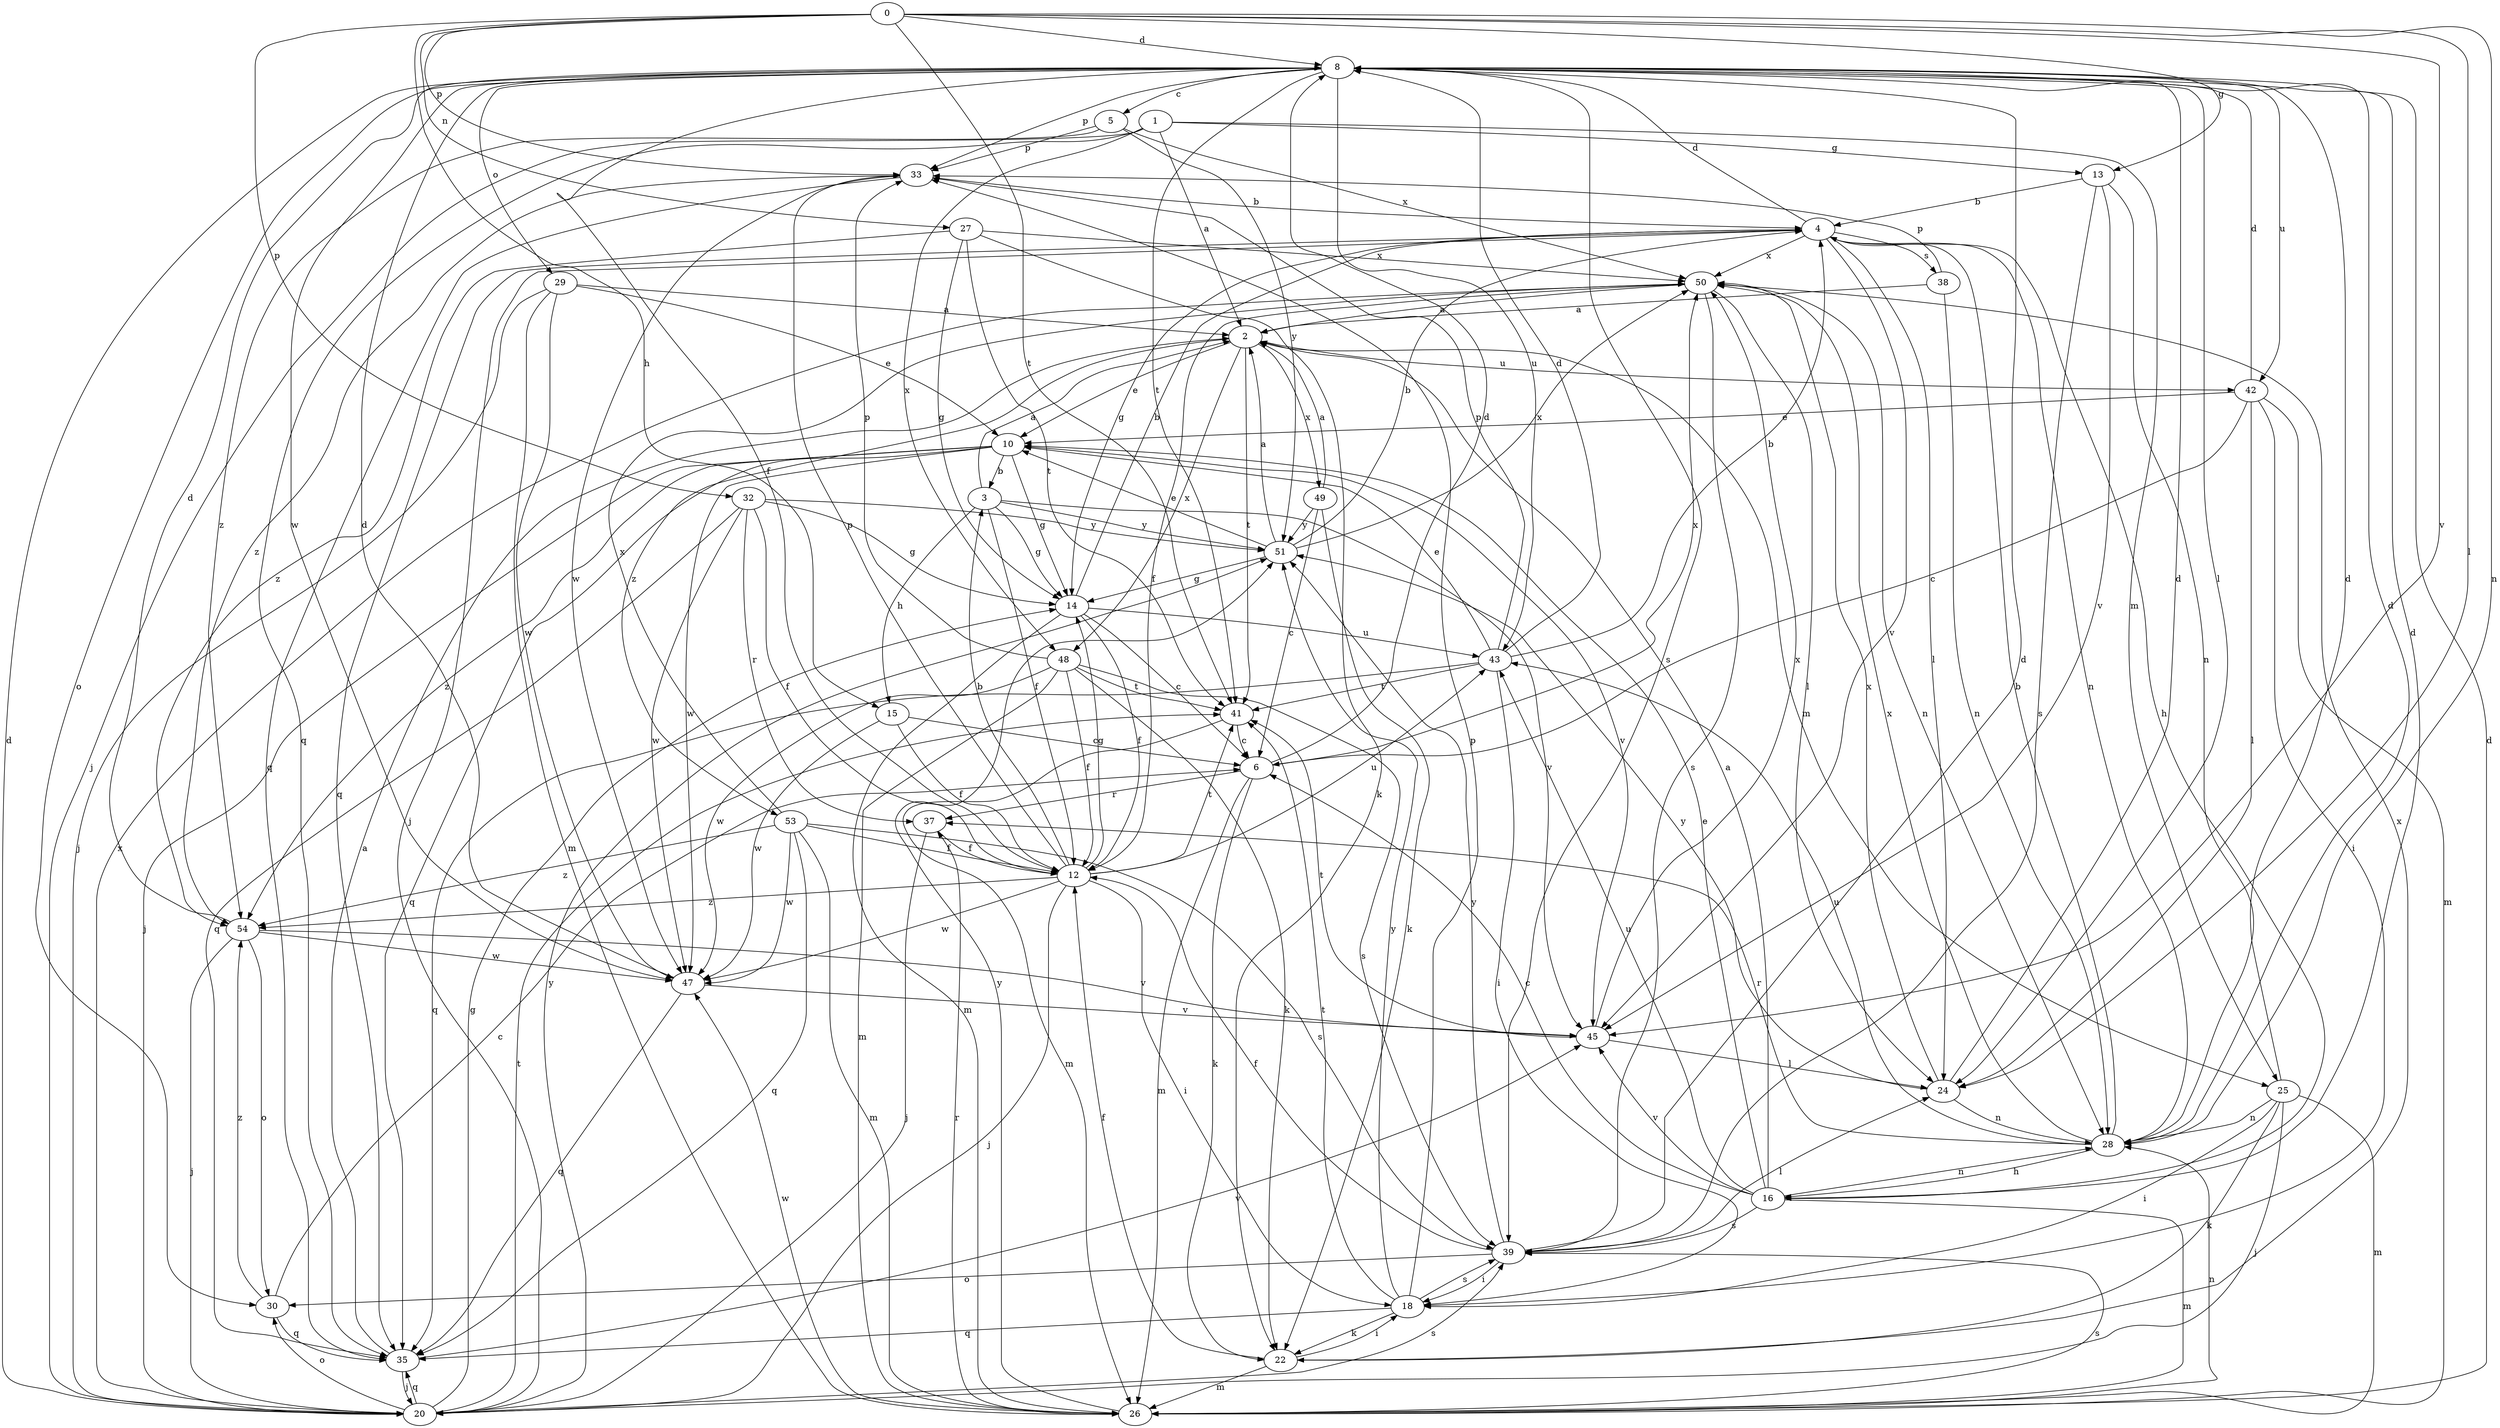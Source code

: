 strict digraph  {
0;
1;
2;
3;
4;
5;
6;
8;
10;
12;
13;
14;
15;
16;
18;
20;
22;
24;
25;
26;
27;
28;
29;
30;
32;
33;
35;
37;
38;
39;
41;
42;
43;
45;
47;
48;
49;
50;
51;
53;
54;
0 -> 8  [label=d];
0 -> 13  [label=g];
0 -> 15  [label=h];
0 -> 24  [label=l];
0 -> 27  [label=n];
0 -> 28  [label=n];
0 -> 32  [label=p];
0 -> 33  [label=p];
0 -> 41  [label=t];
0 -> 45  [label=v];
1 -> 2  [label=a];
1 -> 13  [label=g];
1 -> 20  [label=j];
1 -> 25  [label=m];
1 -> 35  [label=q];
1 -> 48  [label=x];
2 -> 10  [label=e];
2 -> 25  [label=m];
2 -> 41  [label=t];
2 -> 42  [label=u];
2 -> 48  [label=x];
2 -> 49  [label=x];
2 -> 53  [label=z];
3 -> 2  [label=a];
3 -> 12  [label=f];
3 -> 14  [label=g];
3 -> 15  [label=h];
3 -> 45  [label=v];
3 -> 51  [label=y];
4 -> 8  [label=d];
4 -> 14  [label=g];
4 -> 16  [label=h];
4 -> 20  [label=j];
4 -> 24  [label=l];
4 -> 28  [label=n];
4 -> 35  [label=q];
4 -> 38  [label=s];
4 -> 45  [label=v];
4 -> 50  [label=x];
5 -> 33  [label=p];
5 -> 50  [label=x];
5 -> 51  [label=y];
5 -> 54  [label=z];
6 -> 8  [label=d];
6 -> 22  [label=k];
6 -> 26  [label=m];
6 -> 37  [label=r];
6 -> 50  [label=x];
8 -> 5  [label=c];
8 -> 12  [label=f];
8 -> 24  [label=l];
8 -> 29  [label=o];
8 -> 30  [label=o];
8 -> 33  [label=p];
8 -> 39  [label=s];
8 -> 41  [label=t];
8 -> 42  [label=u];
8 -> 43  [label=u];
8 -> 47  [label=w];
10 -> 3  [label=b];
10 -> 14  [label=g];
10 -> 20  [label=j];
10 -> 35  [label=q];
10 -> 45  [label=v];
10 -> 47  [label=w];
10 -> 54  [label=z];
12 -> 3  [label=b];
12 -> 14  [label=g];
12 -> 18  [label=i];
12 -> 20  [label=j];
12 -> 33  [label=p];
12 -> 41  [label=t];
12 -> 43  [label=u];
12 -> 47  [label=w];
12 -> 54  [label=z];
13 -> 4  [label=b];
13 -> 28  [label=n];
13 -> 39  [label=s];
13 -> 45  [label=v];
14 -> 4  [label=b];
14 -> 6  [label=c];
14 -> 12  [label=f];
14 -> 26  [label=m];
14 -> 43  [label=u];
15 -> 6  [label=c];
15 -> 12  [label=f];
15 -> 47  [label=w];
16 -> 2  [label=a];
16 -> 6  [label=c];
16 -> 8  [label=d];
16 -> 10  [label=e];
16 -> 26  [label=m];
16 -> 28  [label=n];
16 -> 39  [label=s];
16 -> 43  [label=u];
16 -> 45  [label=v];
18 -> 22  [label=k];
18 -> 33  [label=p];
18 -> 35  [label=q];
18 -> 39  [label=s];
18 -> 41  [label=t];
18 -> 51  [label=y];
20 -> 8  [label=d];
20 -> 14  [label=g];
20 -> 30  [label=o];
20 -> 35  [label=q];
20 -> 39  [label=s];
20 -> 41  [label=t];
20 -> 50  [label=x];
20 -> 51  [label=y];
22 -> 12  [label=f];
22 -> 18  [label=i];
22 -> 26  [label=m];
22 -> 50  [label=x];
24 -> 8  [label=d];
24 -> 28  [label=n];
24 -> 50  [label=x];
24 -> 51  [label=y];
25 -> 8  [label=d];
25 -> 18  [label=i];
25 -> 20  [label=j];
25 -> 22  [label=k];
25 -> 26  [label=m];
25 -> 28  [label=n];
26 -> 8  [label=d];
26 -> 28  [label=n];
26 -> 37  [label=r];
26 -> 39  [label=s];
26 -> 47  [label=w];
26 -> 51  [label=y];
27 -> 14  [label=g];
27 -> 22  [label=k];
27 -> 41  [label=t];
27 -> 50  [label=x];
27 -> 54  [label=z];
28 -> 4  [label=b];
28 -> 8  [label=d];
28 -> 16  [label=h];
28 -> 37  [label=r];
28 -> 43  [label=u];
28 -> 50  [label=x];
29 -> 2  [label=a];
29 -> 10  [label=e];
29 -> 20  [label=j];
29 -> 26  [label=m];
29 -> 47  [label=w];
30 -> 6  [label=c];
30 -> 35  [label=q];
30 -> 54  [label=z];
32 -> 12  [label=f];
32 -> 14  [label=g];
32 -> 35  [label=q];
32 -> 37  [label=r];
32 -> 47  [label=w];
32 -> 51  [label=y];
33 -> 4  [label=b];
33 -> 35  [label=q];
33 -> 47  [label=w];
33 -> 54  [label=z];
35 -> 2  [label=a];
35 -> 20  [label=j];
35 -> 45  [label=v];
37 -> 12  [label=f];
37 -> 20  [label=j];
38 -> 2  [label=a];
38 -> 28  [label=n];
38 -> 33  [label=p];
39 -> 8  [label=d];
39 -> 12  [label=f];
39 -> 18  [label=i];
39 -> 24  [label=l];
39 -> 30  [label=o];
39 -> 51  [label=y];
41 -> 6  [label=c];
41 -> 26  [label=m];
42 -> 6  [label=c];
42 -> 8  [label=d];
42 -> 10  [label=e];
42 -> 18  [label=i];
42 -> 24  [label=l];
42 -> 26  [label=m];
43 -> 4  [label=b];
43 -> 8  [label=d];
43 -> 10  [label=e];
43 -> 18  [label=i];
43 -> 33  [label=p];
43 -> 35  [label=q];
43 -> 41  [label=t];
45 -> 24  [label=l];
45 -> 41  [label=t];
45 -> 50  [label=x];
47 -> 8  [label=d];
47 -> 35  [label=q];
47 -> 45  [label=v];
48 -> 12  [label=f];
48 -> 22  [label=k];
48 -> 26  [label=m];
48 -> 33  [label=p];
48 -> 39  [label=s];
48 -> 41  [label=t];
48 -> 47  [label=w];
49 -> 2  [label=a];
49 -> 6  [label=c];
49 -> 22  [label=k];
49 -> 51  [label=y];
50 -> 2  [label=a];
50 -> 12  [label=f];
50 -> 24  [label=l];
50 -> 28  [label=n];
50 -> 39  [label=s];
51 -> 2  [label=a];
51 -> 4  [label=b];
51 -> 10  [label=e];
51 -> 14  [label=g];
51 -> 50  [label=x];
53 -> 12  [label=f];
53 -> 26  [label=m];
53 -> 35  [label=q];
53 -> 39  [label=s];
53 -> 47  [label=w];
53 -> 50  [label=x];
53 -> 54  [label=z];
54 -> 8  [label=d];
54 -> 20  [label=j];
54 -> 30  [label=o];
54 -> 45  [label=v];
54 -> 47  [label=w];
}
